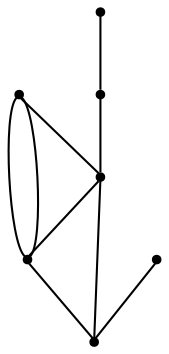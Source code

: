 graph {
  node [shape=point,comment="{\"directed\":false,\"doi\":\"10.1007/978-3-030-04414-5_36\",\"figure\":\"10 (1)\"}"]

  v0 [pos="1238.7640257261166,1972.0294397938221"]
  v1 [pos="1196.91887260479,1872.0344129152172"]
  v2 [pos="1172.3367667085079,1839.1734023903637"]
  v3 [pos="1143.8687090182893,2076.4114732257103"]
  v4 [pos="1044.911252908189,2022.1106504621418"]
  v5 [pos="1020.501121887571,1991.0061212722549"]
  v6 [pos="1166.1691671049439,1990.784359383405"]

  v0 -- v3 [id="-1",pos="1238.7640257261166,1972.0294397938221 1248.2571723984454,2019.4739572429023 1243.5063545353996,2014.7315911725332 1239.5557333206643,2023.4327964331549 1235.600915270361,2032.1299320849205 1232.4379001972318,2054.27483585181 1227.695476005322,2065.3431545387602 1222.9489821546797,2076.4114732257103 1216.6229520084216,2076.4114732257103 1199.2242706884274,2078.782656260895 1181.8257165452687,2081.1580360802127 1153.358708063942,2085.9045989347146 1143.8687090182893,2076.4114732257103"]
  v3 -- v0 [id="-4",pos="1143.8687090182893,2076.4114732257103 1238.7640257261166,1972.0294397938221 1238.7640257261166,1972.0294397938221 1238.7640257261166,1972.0294397938221"]
  v2 -- v1 [id="-5",pos="1172.3367667085079,1839.1734023903637 1210.2928522034306,1848.6653517280583 1196.0613827921336,1858.14995669352 1196.91887260479,1872.0344129152172"]
  v3 -- v4 [id="-6",pos="1143.8687090182893,2076.4114732257103 1124.8876299238827,2066.922417125562 1115.3985847044955,2066.922417125562 1110.6519636770179,2065.343027363483 1105.909539485108,2063.7636376014043 1105.909539485108,2060.600661293114 1104.3301303663277,2059.0212715310354 1102.746524411979,2057.4334882006906 1099.5835093388498,2057.4334882006906 1093.253409533859,2055.062305165506 1086.9315762231688,2052.686925346188 1077.4383341682135,2047.9445592758193 1067.949288948826,2038.4556303509478 1048.9713256868868,2028.9668286013532 1048.9713256868868,2024.220265746851 1044.911252908189,2022.1106504621418"]
  v5 -- v4 [id="-7",pos="1020.501121887571,1991.0061212722549 1029.99329883653,2019.4737028923487 1039.4822804674995,2019.4737028923487 1044.911252908189,2022.1106504621418"]
  v6 -- v4 [id="-8",pos="1166.1691671049439,1990.784359383405 1044.911252908189,2022.1106504621418 1044.911252908189,2022.1106504621418 1044.911252908189,2022.1106504621418"]
  v0 -- v6 [id="-9",pos="1238.7640257261166,1972.0294397938221 1166.1691671049439,1990.784359383405 1166.1691671049439,1990.784359383405 1166.1691671049439,1990.784359383405"]
  v1 -- v6 [id="-10",pos="1196.91887260479,1872.0344129152172 1166.1691671049439,1990.784359383405 1166.1691671049439,1990.784359383405 1166.1691671049439,1990.784359383405"]
  v6 -- v3 [id="-11",pos="1166.1691671049439,1990.784359383405 1143.8687090182893,2076.4114732257103 1143.8687090182893,2076.4114732257103 1143.8687090182893,2076.4114732257103"]
}